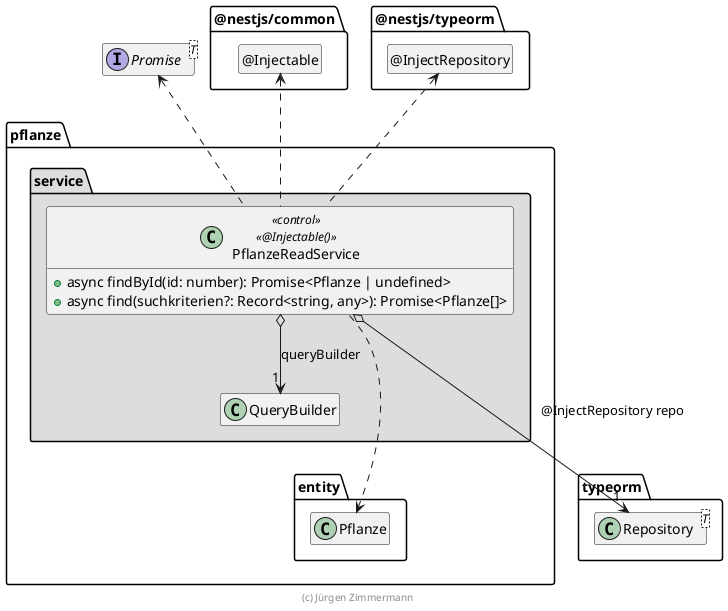 ' Copyright (C) 2019 - present Juergen Zimmermann, Hochschule Karlsruhe
'
' This program is free software: you can redistribute it and/or modify
' it under the terms of the GNU General Public License as published by
' the Free Software Foundation, either version 3 of the License, or
' (at your option) any later version.
'
' This program is distributed in the hope that it will be useful,
' but WITHOUT ANY WARRANTY; without even the implied warranty of
' MERCHANTABILITY or FITNESS FOR A PARTICULAR PURPOSE.  See the
' GNU General Public License for more details.
'
' You should have received a copy of the GNU General Public License
' along with this program.  If not, see <https://www.gnu.org/licenses/>.

' Preview durch <Alt>d

@startuml Anwendungskern

interface Promise<T>

package @nestjs/common {
  class "@Injectable" as Injectable
  hide Injectable circle
}

package typeorm {
  class Repository<T>
}

package @nestjs/typeorm {
  class "@InjectRepository" as InjectRepository
  hide InjectRepository circle
}

package pflanze {
  package entity {
    class Pflanze
  }

  package service #DDDDDD {
    class QueryBuilder

    class PflanzeReadService << control >> <<@Injectable()>> {
      + async findById(id: number): Promise<Pflanze | undefined>
      + async find(suchkriterien?: Record<string, any>): Promise<Pflanze[]>
    }

    PflanzeReadService o--> "1" QueryBuilder: queryBuilder
    PflanzeReadService o--> "1" Repository: @InjectRepository repo

    PflanzeReadService .up.> Injectable
    PflanzeReadService .up.> InjectRepository

    PflanzeReadService .up.> Promise
    PflanzeReadService ..> Pflanze

    QueryBuilder .[hidden].> Repository
    QueryBuilder .[hidden].> Pflanze
  }
}

hide empty members

footer (c) Jürgen Zimmermann

@enduml
